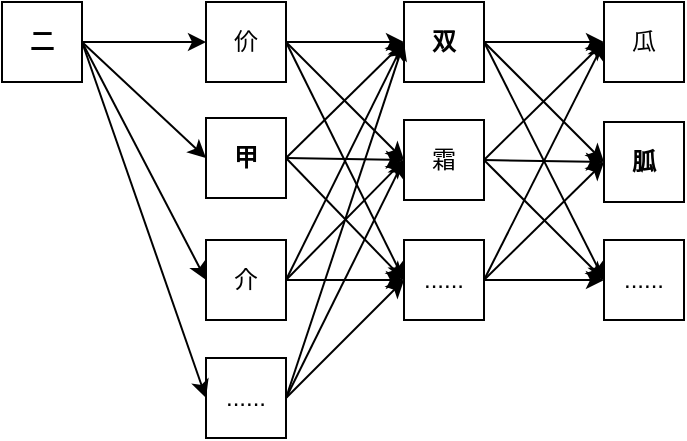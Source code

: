 <mxfile version="24.7.16">
  <diagram name="第 1 页" id="saQ4l6gwrfw8ZkC3gz2z">
    <mxGraphModel dx="794" dy="553" grid="1" gridSize="10" guides="1" tooltips="1" connect="1" arrows="1" fold="1" page="1" pageScale="1" pageWidth="1169" pageHeight="827" math="0" shadow="0">
      <root>
        <mxCell id="0" />
        <mxCell id="1" parent="0" />
        <mxCell id="DB2N2tVpHqEbX4s-BZQU-6" style="edgeStyle=orthogonalEdgeStyle;rounded=0;orthogonalLoop=1;jettySize=auto;html=1;exitX=1;exitY=0.5;exitDx=0;exitDy=0;entryX=0;entryY=0.5;entryDx=0;entryDy=0;" edge="1" parent="1" source="DB2N2tVpHqEbX4s-BZQU-2" target="DB2N2tVpHqEbX4s-BZQU-3">
          <mxGeometry relative="1" as="geometry" />
        </mxCell>
        <mxCell id="DB2N2tVpHqEbX4s-BZQU-9" style="rounded=0;orthogonalLoop=1;jettySize=auto;html=1;exitX=1;exitY=0.5;exitDx=0;exitDy=0;entryX=0;entryY=0.5;entryDx=0;entryDy=0;" edge="1" parent="1" source="DB2N2tVpHqEbX4s-BZQU-2" target="DB2N2tVpHqEbX4s-BZQU-7">
          <mxGeometry relative="1" as="geometry" />
        </mxCell>
        <mxCell id="DB2N2tVpHqEbX4s-BZQU-11" style="rounded=0;orthogonalLoop=1;jettySize=auto;html=1;exitX=1;exitY=0.5;exitDx=0;exitDy=0;entryX=0;entryY=0.5;entryDx=0;entryDy=0;" edge="1" parent="1" source="DB2N2tVpHqEbX4s-BZQU-2" target="DB2N2tVpHqEbX4s-BZQU-8">
          <mxGeometry relative="1" as="geometry" />
        </mxCell>
        <mxCell id="DB2N2tVpHqEbX4s-BZQU-12" style="rounded=0;orthogonalLoop=1;jettySize=auto;html=1;exitX=1;exitY=0.5;exitDx=0;exitDy=0;entryX=0;entryY=0.5;entryDx=0;entryDy=0;" edge="1" parent="1" source="DB2N2tVpHqEbX4s-BZQU-2" target="DB2N2tVpHqEbX4s-BZQU-10">
          <mxGeometry relative="1" as="geometry" />
        </mxCell>
        <mxCell id="DB2N2tVpHqEbX4s-BZQU-2" value="&lt;b&gt;二&lt;/b&gt;" style="text;html=1;align=center;verticalAlign=middle;whiteSpace=wrap;rounded=0;strokeColor=default;" vertex="1" parent="1">
          <mxGeometry x="218" y="200" width="40" height="40" as="geometry" />
        </mxCell>
        <mxCell id="DB2N2tVpHqEbX4s-BZQU-17" style="edgeStyle=orthogonalEdgeStyle;rounded=0;orthogonalLoop=1;jettySize=auto;html=1;exitX=1;exitY=0.5;exitDx=0;exitDy=0;entryX=0;entryY=0.5;entryDx=0;entryDy=0;" edge="1" parent="1" source="DB2N2tVpHqEbX4s-BZQU-3" target="DB2N2tVpHqEbX4s-BZQU-4">
          <mxGeometry relative="1" as="geometry" />
        </mxCell>
        <mxCell id="DB2N2tVpHqEbX4s-BZQU-18" style="rounded=0;orthogonalLoop=1;jettySize=auto;html=1;exitX=1;exitY=0.5;exitDx=0;exitDy=0;entryX=0;entryY=0.5;entryDx=0;entryDy=0;" edge="1" parent="1" source="DB2N2tVpHqEbX4s-BZQU-3" target="DB2N2tVpHqEbX4s-BZQU-13">
          <mxGeometry relative="1" as="geometry" />
        </mxCell>
        <mxCell id="DB2N2tVpHqEbX4s-BZQU-19" style="rounded=0;orthogonalLoop=1;jettySize=auto;html=1;exitX=1;exitY=0.5;exitDx=0;exitDy=0;entryX=0;entryY=0.5;entryDx=0;entryDy=0;" edge="1" parent="1" source="DB2N2tVpHqEbX4s-BZQU-3" target="DB2N2tVpHqEbX4s-BZQU-15">
          <mxGeometry relative="1" as="geometry" />
        </mxCell>
        <mxCell id="DB2N2tVpHqEbX4s-BZQU-3" value="价" style="text;html=1;align=center;verticalAlign=middle;whiteSpace=wrap;rounded=0;strokeColor=default;" vertex="1" parent="1">
          <mxGeometry x="320" y="200" width="40" height="40" as="geometry" />
        </mxCell>
        <mxCell id="DB2N2tVpHqEbX4s-BZQU-29" style="edgeStyle=orthogonalEdgeStyle;rounded=0;orthogonalLoop=1;jettySize=auto;html=1;exitX=1;exitY=0.5;exitDx=0;exitDy=0;entryX=0;entryY=0.5;entryDx=0;entryDy=0;" edge="1" parent="1" source="DB2N2tVpHqEbX4s-BZQU-4" target="DB2N2tVpHqEbX4s-BZQU-5">
          <mxGeometry relative="1" as="geometry" />
        </mxCell>
        <mxCell id="DB2N2tVpHqEbX4s-BZQU-30" style="rounded=0;orthogonalLoop=1;jettySize=auto;html=1;exitX=1;exitY=0.5;exitDx=0;exitDy=0;entryX=0;entryY=0.5;entryDx=0;entryDy=0;" edge="1" parent="1" source="DB2N2tVpHqEbX4s-BZQU-4" target="DB2N2tVpHqEbX4s-BZQU-14">
          <mxGeometry relative="1" as="geometry" />
        </mxCell>
        <mxCell id="DB2N2tVpHqEbX4s-BZQU-31" style="rounded=0;orthogonalLoop=1;jettySize=auto;html=1;exitX=1;exitY=0.5;exitDx=0;exitDy=0;entryX=0;entryY=0.5;entryDx=0;entryDy=0;" edge="1" parent="1" source="DB2N2tVpHqEbX4s-BZQU-4" target="DB2N2tVpHqEbX4s-BZQU-16">
          <mxGeometry relative="1" as="geometry" />
        </mxCell>
        <mxCell id="DB2N2tVpHqEbX4s-BZQU-4" value="&lt;b&gt;双&lt;/b&gt;" style="text;html=1;align=center;verticalAlign=middle;whiteSpace=wrap;rounded=0;strokeColor=default;" vertex="1" parent="1">
          <mxGeometry x="419" y="200" width="40" height="40" as="geometry" />
        </mxCell>
        <mxCell id="DB2N2tVpHqEbX4s-BZQU-5" value="瓜" style="text;html=1;align=center;verticalAlign=middle;whiteSpace=wrap;rounded=0;strokeColor=default;" vertex="1" parent="1">
          <mxGeometry x="519" y="200" width="40" height="40" as="geometry" />
        </mxCell>
        <mxCell id="DB2N2tVpHqEbX4s-BZQU-20" style="rounded=0;orthogonalLoop=1;jettySize=auto;html=1;exitX=1;exitY=0.5;exitDx=0;exitDy=0;entryX=0;entryY=0.5;entryDx=0;entryDy=0;" edge="1" parent="1" source="DB2N2tVpHqEbX4s-BZQU-7" target="DB2N2tVpHqEbX4s-BZQU-4">
          <mxGeometry relative="1" as="geometry" />
        </mxCell>
        <mxCell id="DB2N2tVpHqEbX4s-BZQU-21" style="rounded=0;orthogonalLoop=1;jettySize=auto;html=1;exitX=1;exitY=0.5;exitDx=0;exitDy=0;entryX=0;entryY=0.5;entryDx=0;entryDy=0;" edge="1" parent="1" source="DB2N2tVpHqEbX4s-BZQU-7" target="DB2N2tVpHqEbX4s-BZQU-13">
          <mxGeometry relative="1" as="geometry" />
        </mxCell>
        <mxCell id="DB2N2tVpHqEbX4s-BZQU-22" style="rounded=0;orthogonalLoop=1;jettySize=auto;html=1;exitX=1;exitY=0.5;exitDx=0;exitDy=0;entryX=0;entryY=0.5;entryDx=0;entryDy=0;" edge="1" parent="1" source="DB2N2tVpHqEbX4s-BZQU-7" target="DB2N2tVpHqEbX4s-BZQU-15">
          <mxGeometry relative="1" as="geometry" />
        </mxCell>
        <mxCell id="DB2N2tVpHqEbX4s-BZQU-7" value="&lt;b&gt;甲&lt;/b&gt;" style="text;html=1;align=center;verticalAlign=middle;whiteSpace=wrap;rounded=0;strokeColor=default;" vertex="1" parent="1">
          <mxGeometry x="320" y="258" width="40" height="40" as="geometry" />
        </mxCell>
        <mxCell id="DB2N2tVpHqEbX4s-BZQU-23" style="rounded=0;orthogonalLoop=1;jettySize=auto;html=1;exitX=1;exitY=0.5;exitDx=0;exitDy=0;entryX=0;entryY=0.5;entryDx=0;entryDy=0;" edge="1" parent="1" source="DB2N2tVpHqEbX4s-BZQU-8" target="DB2N2tVpHqEbX4s-BZQU-4">
          <mxGeometry relative="1" as="geometry" />
        </mxCell>
        <mxCell id="DB2N2tVpHqEbX4s-BZQU-24" style="rounded=0;orthogonalLoop=1;jettySize=auto;html=1;exitX=1;exitY=0.5;exitDx=0;exitDy=0;entryX=0;entryY=0.5;entryDx=0;entryDy=0;" edge="1" parent="1" source="DB2N2tVpHqEbX4s-BZQU-8" target="DB2N2tVpHqEbX4s-BZQU-13">
          <mxGeometry relative="1" as="geometry" />
        </mxCell>
        <mxCell id="DB2N2tVpHqEbX4s-BZQU-25" style="edgeStyle=orthogonalEdgeStyle;rounded=0;orthogonalLoop=1;jettySize=auto;html=1;exitX=1;exitY=0.5;exitDx=0;exitDy=0;entryX=0;entryY=0.5;entryDx=0;entryDy=0;" edge="1" parent="1" source="DB2N2tVpHqEbX4s-BZQU-8" target="DB2N2tVpHqEbX4s-BZQU-15">
          <mxGeometry relative="1" as="geometry" />
        </mxCell>
        <mxCell id="DB2N2tVpHqEbX4s-BZQU-8" value="介" style="text;html=1;align=center;verticalAlign=middle;whiteSpace=wrap;rounded=0;strokeColor=default;" vertex="1" parent="1">
          <mxGeometry x="320" y="319" width="40" height="40" as="geometry" />
        </mxCell>
        <mxCell id="DB2N2tVpHqEbX4s-BZQU-26" style="rounded=0;orthogonalLoop=1;jettySize=auto;html=1;exitX=1;exitY=0.5;exitDx=0;exitDy=0;entryX=0;entryY=0.5;entryDx=0;entryDy=0;" edge="1" parent="1" source="DB2N2tVpHqEbX4s-BZQU-10" target="DB2N2tVpHqEbX4s-BZQU-4">
          <mxGeometry relative="1" as="geometry" />
        </mxCell>
        <mxCell id="DB2N2tVpHqEbX4s-BZQU-27" style="rounded=0;orthogonalLoop=1;jettySize=auto;html=1;exitX=1;exitY=0.5;exitDx=0;exitDy=0;entryX=0;entryY=0.5;entryDx=0;entryDy=0;" edge="1" parent="1" source="DB2N2tVpHqEbX4s-BZQU-10" target="DB2N2tVpHqEbX4s-BZQU-13">
          <mxGeometry relative="1" as="geometry" />
        </mxCell>
        <mxCell id="DB2N2tVpHqEbX4s-BZQU-28" style="rounded=0;orthogonalLoop=1;jettySize=auto;html=1;exitX=1;exitY=0.5;exitDx=0;exitDy=0;entryX=0;entryY=0.5;entryDx=0;entryDy=0;" edge="1" parent="1" source="DB2N2tVpHqEbX4s-BZQU-10" target="DB2N2tVpHqEbX4s-BZQU-15">
          <mxGeometry relative="1" as="geometry" />
        </mxCell>
        <mxCell id="DB2N2tVpHqEbX4s-BZQU-10" value="......" style="text;html=1;align=center;verticalAlign=middle;whiteSpace=wrap;rounded=0;strokeColor=default;" vertex="1" parent="1">
          <mxGeometry x="320" y="378" width="40" height="40" as="geometry" />
        </mxCell>
        <mxCell id="DB2N2tVpHqEbX4s-BZQU-32" style="rounded=0;orthogonalLoop=1;jettySize=auto;html=1;exitX=1;exitY=0.5;exitDx=0;exitDy=0;entryX=0;entryY=0.5;entryDx=0;entryDy=0;" edge="1" parent="1" source="DB2N2tVpHqEbX4s-BZQU-13" target="DB2N2tVpHqEbX4s-BZQU-5">
          <mxGeometry relative="1" as="geometry" />
        </mxCell>
        <mxCell id="DB2N2tVpHqEbX4s-BZQU-33" style="rounded=0;orthogonalLoop=1;jettySize=auto;html=1;exitX=1;exitY=0.5;exitDx=0;exitDy=0;entryX=0;entryY=0.5;entryDx=0;entryDy=0;" edge="1" parent="1" source="DB2N2tVpHqEbX4s-BZQU-13" target="DB2N2tVpHqEbX4s-BZQU-14">
          <mxGeometry relative="1" as="geometry" />
        </mxCell>
        <mxCell id="DB2N2tVpHqEbX4s-BZQU-34" style="rounded=0;orthogonalLoop=1;jettySize=auto;html=1;exitX=1;exitY=0.5;exitDx=0;exitDy=0;entryX=0;entryY=0.5;entryDx=0;entryDy=0;" edge="1" parent="1" source="DB2N2tVpHqEbX4s-BZQU-13" target="DB2N2tVpHqEbX4s-BZQU-16">
          <mxGeometry relative="1" as="geometry" />
        </mxCell>
        <mxCell id="DB2N2tVpHqEbX4s-BZQU-13" value="霜" style="text;html=1;align=center;verticalAlign=middle;whiteSpace=wrap;rounded=0;strokeColor=default;" vertex="1" parent="1">
          <mxGeometry x="419" y="259" width="40" height="40" as="geometry" />
        </mxCell>
        <mxCell id="DB2N2tVpHqEbX4s-BZQU-14" value="&lt;b&gt;胍&lt;/b&gt;" style="text;html=1;align=center;verticalAlign=middle;whiteSpace=wrap;rounded=0;strokeColor=default;" vertex="1" parent="1">
          <mxGeometry x="519" y="260" width="40" height="40" as="geometry" />
        </mxCell>
        <mxCell id="DB2N2tVpHqEbX4s-BZQU-35" style="rounded=0;orthogonalLoop=1;jettySize=auto;html=1;exitX=1;exitY=0.5;exitDx=0;exitDy=0;entryX=0;entryY=0.5;entryDx=0;entryDy=0;" edge="1" parent="1" source="DB2N2tVpHqEbX4s-BZQU-15" target="DB2N2tVpHqEbX4s-BZQU-5">
          <mxGeometry relative="1" as="geometry" />
        </mxCell>
        <mxCell id="DB2N2tVpHqEbX4s-BZQU-36" style="rounded=0;orthogonalLoop=1;jettySize=auto;html=1;exitX=1;exitY=0.5;exitDx=0;exitDy=0;entryX=0;entryY=0.5;entryDx=0;entryDy=0;" edge="1" parent="1" source="DB2N2tVpHqEbX4s-BZQU-15" target="DB2N2tVpHqEbX4s-BZQU-14">
          <mxGeometry relative="1" as="geometry" />
        </mxCell>
        <mxCell id="DB2N2tVpHqEbX4s-BZQU-37" style="edgeStyle=orthogonalEdgeStyle;rounded=0;orthogonalLoop=1;jettySize=auto;html=1;exitX=1;exitY=0.5;exitDx=0;exitDy=0;entryX=0;entryY=0.5;entryDx=0;entryDy=0;" edge="1" parent="1" source="DB2N2tVpHqEbX4s-BZQU-15" target="DB2N2tVpHqEbX4s-BZQU-16">
          <mxGeometry relative="1" as="geometry" />
        </mxCell>
        <mxCell id="DB2N2tVpHqEbX4s-BZQU-15" value="......" style="text;html=1;align=center;verticalAlign=middle;whiteSpace=wrap;rounded=0;strokeColor=default;" vertex="1" parent="1">
          <mxGeometry x="419" y="319" width="40" height="40" as="geometry" />
        </mxCell>
        <mxCell id="DB2N2tVpHqEbX4s-BZQU-16" value="......" style="text;html=1;align=center;verticalAlign=middle;whiteSpace=wrap;rounded=0;strokeColor=default;" vertex="1" parent="1">
          <mxGeometry x="519" y="319" width="40" height="40" as="geometry" />
        </mxCell>
      </root>
    </mxGraphModel>
  </diagram>
</mxfile>
